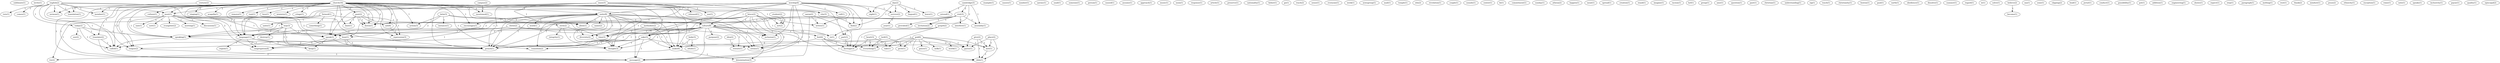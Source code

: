 digraph G {
  sublimate [ label="sublimate(1)" ];
  invite [ label="invite(1)" ];
  church [ label="church(16)" ];
  remove [ label="remove(1)" ];
  unity [ label="unity(8)" ];
  encourages [ label="encourages(1)" ];
  root [ label="root(1)" ];
  love [ label="love(1)" ];
  ministry [ label="ministry(1)" ];
  cringe [ label="cringe(1)" ];
  culture [ label="culture(8)" ];
  post [ label="post(2)" ];
  part [ label="part(3)" ];
  sermon [ label="sermon(1)" ];
  translation [ label="translation(1)" ];
  meet [ label="meet(1)" ];
  member [ label="member(1)" ];
  limit [ label="limit(1)" ];
  translate [ label="translate(2)" ];
  time [ label="time(3)" ];
  language [ label="language(11)" ];
  hear [ label="hear(1)" ];
  cutlure [ label="cutlure(1)" ];
  tongue [ label="tongue(2)" ];
  sake [ label="sake(3)" ];
  speaking [ label="speaking(1)" ];
  transition [ label="transition(2)" ];
  mit [ label="mit(6)" ];
  speak [ label="speak(3)" ];
  thought [ label="thought(3)" ];
  expression [ label="expression(3)" ];
  called [ label="called(1)" ];
  make [ label="make(6)" ];
  singing [ label="singing(1)" ];
  acapella [ label="acapella(1)" ];
  doesn [ label="doesn(1)" ];
  doesn [ label="doesn(1)" ];
  action [ label="action(3)" ];
  message [ label="message(2)" ];
  city [ label="city(3)" ];
  congregation [ label="congregation(4)" ];
  mentioned [ label="mentioned(1)" ];
  example [ label="example(1)" ];
  causes [ label="causes(1)" ];
  number [ label="number(1)" ];
  aaronc [ label="aaronc(1)" ];
  snail [ label="snail(1)" ];
  someone [ label="someone(1)" ];
  person [ label="person(1)" ];
  student [ label="student(2)" ];
  net [ label="net(2)" ];
  worship [ label="worship(4)" ];
  call [ label="call(1)" ];
  re [ label="re(1)" ];
  night [ label="night(1)" ];
  inclusion [ label="inclusion(1)" ];
  preach [ label="preach(2)" ];
  service [ label="service(2)" ];
  seems [ label="seems(1)" ];
  preach [ label="preach(1)" ];
  writes [ label="writes(1)" ];
  find [ label="find(2)" ];
  cambridge [ label="cambridge(3)" ];
  visit [ label="visit(3)" ];
  extend [ label="extend(1)" ];
  invitation [ label="invitation(2)" ];
  assembly [ label="assembly(1)" ];
  caused [ label="caused(1)" ];
  assume [ label="assume(1)" ];
  approach [ label="approach(1)" ];
  gospel [ label="gospel(2)" ];
  take [ label="take(1)" ];
  heritage [ label="heritage(3)" ];
  name [ label="name(2)" ];
  diversity [ label="diversity(2)" ];
  word [ label="word(1)" ];
  allow [ label="allow(1)" ];
  denomination [ label="denomination(3)" ];
  provided [ label="provided(1)" ];
  interfere [ label="interfere(1)" ];
  music [ label="music(1)" ];
  noon [ label="noon(1)" ];
  response [ label="response(1)" ];
  article [ label="article(1)" ];
  formed [ label="formed(1)" ];
  something [ label="something(1)" ];
  stew [ label="stew(2)" ];
  unite [ label="unite(1)" ];
  try [ label="try(2)" ];
  preserve [ label="preserve(1)" ];
  nationality [ label="nationality(1)" ];
  father [ label="father(1)" ];
  go [ label="go(1)" ];
  reach [ label="reach(2)" ];
  sense [ label="sense(1)" ];
  everyone [ label="everyone(1)" ];
  week [ label="week(1)" ];
  newsgroup [ label="newsgroup(1)" ];
  mail [ label="mail(1)" ];
  temple [ label="temple(1)" ];
  bryce [ label="bryce(2)" ];
  give [ label="give(2)" ];
  guess [ label="guess(1)" ];
  met [ label="met(1)" ];
  didn [ label="didn(1)" ];
  feel [ label="feel(4)" ];
  purpose [ label="purpose(2)" ];
  restore [ label="restore(1)" ];
  edu [ label="edu(2)" ];
  mass [ label="mass(3)" ];
  use [ label="use(1)" ];
  released [ label="released(1)" ];
  revelation [ label="revelation(1)" ];
  couple [ label="couple(1)" ];
  sounds [ label="sounds(1)" ];
  center [ label="center(1)" ];
  english [ label="english(2)" ];
  comes [ label="comes(1)" ];
  today [ label="today(2)" ];
  tute [ label="tute(1)" ];
  bi [ label="bi(1)" ];
  place [ label="place(2)" ];
  commitment [ label="commitment(1)" ];
  sunday [ label="sunday(1)" ];
  athena [ label="athena(2)" ];
  happen [ label="happen(1)" ];
  meat [ label="meat(1)" ];
  spread [ label="spread(1)" ];
  creation [ label="creation(1)" ];
  day [ label="day(2)" ];
  lingual [ label="lingual(1)" ];
  leave [ label="leave(1)" ];
  see [ label="see(2)" ];
  evangelist [ label="evangelist(2)" ];
  meeting [ label="meeting(1)" ];
  way [ label="way(3)" ];
  discussion [ label="discussion(1)" ];
  size [ label="size(1)" ];
  sort [ label="sort(1)" ];
  stand [ label="stand(1)" ];
  integrity [ label="integrity(1)" ];
  methodist [ label="methodist(2)" ];
  imagine [ label="imagine(1)" ];
  racism [ label="racism(1)" ];
  kcf [ label="kcf(1)" ];
  group [ label="group(1)" ];
  destroy [ label="destroy(1)" ];
  ame [ label="ame(1)" ];
  question [ label="question(1)" ];
  past [ label="past(1)" ];
  christian [ label="christian(1)" ];
  understanding [ label="understanding(1)" ];
  sig [ label="sig(1)" ];
  touch [ label="touch(1)" ];
  christianity [ label="christianity(1)" ];
  region [ label="region(1)" ];
  keep [ label="keep(1)" ];
  boston [ label="boston(1)" ];
  paul [ label="paul(1)" ];
  earth [ label="earth(1)" ];
  heart [ label="heart(3)" ];
  everything [ label="everything(1)" ];
  obedience [ label="obedience(1)" ];
  dissolve [ label="dissolve(1)" ];
  summer [ label="summer(1)" ];
  regard [ label="regard(1)" ];
  ie [ label="ie(1)" ];
  body [ label="body(3)" ];
  whole [ label="whole(1)" ];
  lord [ label="lord(3)" ];
  grow [ label="grow(1)" ];
  solve [ label="solve(1)" ];
  believe [ label="believe(2)" ];
  become [ label="become(1)" ];
  ma [ label="ma(1)" ];
  zone [ label="zone(1)" ];
  god [ label="god(6)" ];
  grace [ label="grace(1)" ];
  milk [ label="milk(1)" ];
  world [ label="world(1)" ];
  clipping [ label="clipping(2)" ];
  lead [ label="lead(1)" ];
  jerryl [ label="jerryl(1)" ];
  conduct [ label="conduct(1)" ];
  possiblility [ label="possiblility(1)" ];
  pot [ label="pot(1)" ];
  christ [ label="christ(2)" ];
  year [ label="year(1)" ];
  idea [ label="idea(2)" ];
  addition [ label="addition(1)" ];
  latin [ label="latin(3)" ];
  instance [ label="instance(1)" ];
  engineering [ label="engineering(1)" ];
  shows [ label="shows(1)" ];
  expect [ label="expect(1)" ];
  step [ label="step(1)" ];
  paragraph [ label="paragraph(1)" ];
  melting [ label="melting(1)" ];
  rest [ label="rest(1)" ];
  aaron [ label="aaron(2)" ];
  thank [ label="thank(2)" ];
  mindset [ label="mindset(1)" ];
  jesus [ label="jesus(2)" ];
  ethnicity [ label="ethnicity(1)" ];
  century [ label="century(2)" ];
  exception [ label="exception(1)" ];
  rome [ label="rome(1)" ];
  campus [ label="campus(2)" ];
  note [ label="note(1)" ];
  speaks [ label="speaks(1)" ];
  inclusivity [ label="inclusivity(1)" ];
  payne [ label="payne(1)" ];
  quality [ label="quality(1)" ];
  episcopal [ label="episcopal(2)" ];
  church -> remove [ label="1" ];
  church -> unity [ label="3" ];
  church -> encourages [ label="1" ];
  church -> root [ label="1" ];
  church -> love [ label="1" ];
  church -> ministry [ label="2" ];
  church -> cringe [ label="1" ];
  church -> culture [ label="3" ];
  church -> post [ label="2" ];
  church -> part [ label="1" ];
  church -> sermon [ label="1" ];
  church -> translation [ label="1" ];
  church -> meet [ label="1" ];
  church -> member [ label="1" ];
  church -> limit [ label="2" ];
  church -> translate [ label="1" ];
  church -> time [ label="1" ];
  church -> language [ label="1" ];
  church -> hear [ label="1" ];
  church -> cutlure [ label="1" ];
  church -> tongue [ label="2" ];
  church -> sake [ label="2" ];
  church -> speaking [ label="2" ];
  church -> transition [ label="1" ];
  church -> mit [ label="2" ];
  church -> speak [ label="2" ];
  church -> thought [ label="1" ];
  church -> expression [ label="3" ];
  church -> called [ label="1" ];
  church -> make [ label="2" ];
  church -> singing [ label="2" ];
  church -> acapella [ label="2" ];
  church -> doesn [ label="2" ];
  church -> doesn [ label="2" ];
  church -> action [ label="1" ];
  church -> message [ label="1" ];
  church -> city [ label="1" ];
  church -> congregation [ label="2" ];
  church -> mentioned [ label="2" ];
  student -> net [ label="1" ];
  worship -> unity [ label="1" ];
  worship -> call [ label="1" ];
  worship -> culture [ label="1" ];
  worship -> re [ label="1" ];
  worship -> night [ label="1" ];
  worship -> language [ label="1" ];
  worship -> inclusion [ label="1" ];
  worship -> sake [ label="1" ];
  worship -> preach [ label="1" ];
  worship -> service [ label="1" ];
  worship -> seems [ label="1" ];
  worship -> preach [ label="1" ];
  worship -> message [ label="1" ];
  worship -> writes [ label="1" ];
  worship -> find [ label="1" ];
  cambridge -> visit [ label="2" ];
  cambridge -> extend [ label="1" ];
  cambridge -> invitation [ label="2" ];
  cambridge -> assembly [ label="1" ];
  gospel -> part [ label="1" ];
  gospel -> take [ label="1" ];
  gospel -> heritage [ label="1" ];
  unity -> encourages [ label="1" ];
  unity -> culture [ label="1" ];
  unity -> name [ label="1" ];
  unity -> time [ label="1" ];
  unity -> diversity [ label="1" ];
  unity -> language [ label="2" ];
  unity -> word [ label="1" ];
  unity -> inclusion [ label="1" ];
  unity -> preach [ label="1" ];
  unity -> transition [ label="1" ];
  unity -> seems [ label="1" ];
  unity -> speak [ label="1" ];
  unity -> thought [ label="2" ];
  unity -> make [ label="1" ];
  unity -> preach [ label="1" ];
  unity -> allow [ label="1" ];
  unity -> message [ label="1" ];
  unity -> denomination [ label="1" ];
  visit -> provided [ label="1" ];
  visit -> interfere [ label="1" ];
  visit -> invitation [ label="1" ];
  visit -> assembly [ label="1" ];
  visit -> doesn [ label="1" ];
  visit -> doesn [ label="1" ];
  visit -> congregation [ label="1" ];
  formed -> something [ label="1" ];
  formed -> stew [ label="1" ];
  formed -> unite [ label="1" ];
  formed -> try [ label="1" ];
  bryce -> culture [ label="1" ];
  bryce -> re [ label="1" ];
  bryce -> inclusion [ label="1" ];
  bryce -> sake [ label="1" ];
  bryce -> preach [ label="1" ];
  bryce -> seems [ label="1" ];
  bryce -> net [ label="1" ];
  bryce -> preach [ label="1" ];
  bryce -> message [ label="1" ];
  bryce -> writes [ label="1" ];
  give -> guess [ label="1" ];
  give -> met [ label="1" ];
  give -> didn [ label="1" ];
  culture -> re [ label="1" ];
  culture -> time [ label="1" ];
  culture -> language [ label="2" ];
  culture -> inclusion [ label="1" ];
  culture -> sake [ label="1" ];
  culture -> feel [ label="1" ];
  culture -> preach [ label="1" ];
  culture -> speaking [ label="1" ];
  culture -> seems [ label="1" ];
  culture -> purpose [ label="1" ];
  culture -> thought [ label="2" ];
  culture -> preach [ label="1" ];
  culture -> message [ label="1" ];
  culture -> restore [ label="1" ];
  mass -> use [ label="1" ];
  mass -> meet [ label="1" ];
  mass -> diversity [ label="1" ];
  mass -> language [ label="1" ];
  mass -> released [ label="1" ];
  mass -> net [ label="1" ];
  mass -> speak [ label="1" ];
  mass -> allow [ label="1" ];
  post -> limit [ label="1" ];
  post -> speaking [ label="1" ];
  post -> mit [ label="1" ];
  post -> expression [ label="1" ];
  post -> doesn [ label="1" ];
  post -> doesn [ label="1" ];
  english -> comes [ label="1" ];
  english -> sermon [ label="1" ];
  english -> translation [ label="1" ];
  english -> today [ label="1" ];
  english -> meet [ label="1" ];
  english -> member [ label="1" ];
  english -> hear [ label="1" ];
  english -> tongue [ label="1" ];
  english -> tute [ label="1" ];
  english -> speak [ label="1" ];
  english -> called [ label="1" ];
  part -> heritage [ label="1" ];
  place -> guess [ label="1" ];
  place -> met [ label="1" ];
  place -> didn [ label="1" ];
  day -> night [ label="1" ];
  day -> lingual [ label="1" ];
  day -> service [ label="1" ];
  day -> leave [ label="1" ];
  day -> find [ label="1" ];
  today -> translate [ label="1" ];
  today -> speaking [ label="1" ];
  today -> called [ label="1" ];
  today -> see [ label="1" ];
  meet -> evangelist [ label="1" ];
  meet -> meeting [ label="1" ];
  meet -> way [ label="1" ];
  meet -> discussion [ label="1" ];
  meet -> language [ label="1" ];
  meet -> hear [ label="2" ];
  meet -> tongue [ label="1" ];
  meet -> preach [ label="1" ];
  meet -> speaking [ label="1" ];
  meet -> speak [ label="1" ];
  meet -> size [ label="1" ];
  meet -> sort [ label="1" ];
  meet -> preach [ label="1" ];
  stew -> integrity [ label="1" ];
  stew -> diversity [ label="1" ];
  stew -> thought [ label="1" ];
  methodist -> time [ label="1" ];
  methodist -> make [ label="1" ];
  way -> language [ label="1" ];
  way -> hear [ label="1" ];
  way -> destroy [ label="1" ];
  way -> preach [ label="1" ];
  way -> speaking [ label="1" ];
  way -> preach [ label="1" ];
  translate -> called [ label="1" ];
  translate -> message [ label="1" ];
  diversity -> thought [ label="1" ];
  language -> region [ label="1" ];
  language -> thought [ label="2" ];
  language -> congregation [ label="2" ];
  language -> keep [ label="1" ];
  hear -> tongue [ label="1" ];
  hear -> preach [ label="1" ];
  hear -> preach [ label="1" ];
  heart -> take [ label="1" ];
  heart -> everything [ label="1" ];
  heart -> heritage [ label="1" ];
  tongue -> message [ label="1" ];
  sake -> preach [ label="1" ];
  sake -> transition [ label="1" ];
  sake -> seems [ label="1" ];
  sake -> thought [ label="1" ];
  sake -> make [ label="1" ];
  sake -> preach [ label="1" ];
  sake -> message [ label="1" ];
  feel -> guess [ label="2" ];
  feel -> met [ label="2" ];
  feel -> didn [ label="2" ];
  feel -> heritage [ label="3" ];
  feel -> restore [ label="1" ];
  body -> make [ label="1" ];
  body -> whole [ label="1" ];
  lord -> everything [ label="2" ];
  lord -> grow [ label="1" ];
  lord -> make [ label="2" ];
  speaking -> called [ label="1" ];
  speaking -> preach [ label="1" ];
  believe -> become [ label="1" ];
  god -> guess [ label="1" ];
  god -> met [ label="1" ];
  god -> didn [ label="1" ];
  god -> grace [ label="1" ];
  god -> everything [ label="1" ];
  god -> grow [ label="1" ];
  god -> milk [ label="1" ];
  god -> make [ label="1" ];
  god -> heritage [ label="1" ];
  god -> world [ label="1" ];
  christ -> speak [ label="1" ];
  christ -> everything [ label="1" ];
  christ -> called [ label="1" ];
  christ -> make [ label="1" ];
  service -> year [ label="1" ];
  idea -> restore [ label="1" ];
  met -> didn [ label="1" ];
  latin -> speak [ label="2" ];
  latin -> instance [ label="1" ];
  latin -> make [ label="1" ];
  latin -> allow [ label="1" ];
  latin -> action [ label="1" ];
  mit -> expression [ label="1" ];
  speak -> message [ label="1" ];
  speak -> congregation [ label="1" ];
  speak -> keep [ label="1" ];
  make -> try [ label="1" ];
  make -> denomination [ label="1" ];
  aaron -> heritage [ label="1" ];
  aaron -> message [ label="1" ];
  aaron -> writes [ label="1" ];
  century -> message [ label="1" ];
  century -> city [ label="1" ];
  campus -> mentioned [ label="1" ];
  city -> find [ label="1" ];
}

